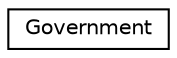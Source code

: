 digraph "Graphical Class Hierarchy"
{
 // LATEX_PDF_SIZE
  edge [fontname="Helvetica",fontsize="10",labelfontname="Helvetica",labelfontsize="10"];
  node [fontname="Helvetica",fontsize="10",shape=record];
  rankdir="LR";
  Node0 [label="Government",height=0.2,width=0.4,color="black", fillcolor="white", style="filled",URL="$classGovernment.html",tooltip=" "];
}
